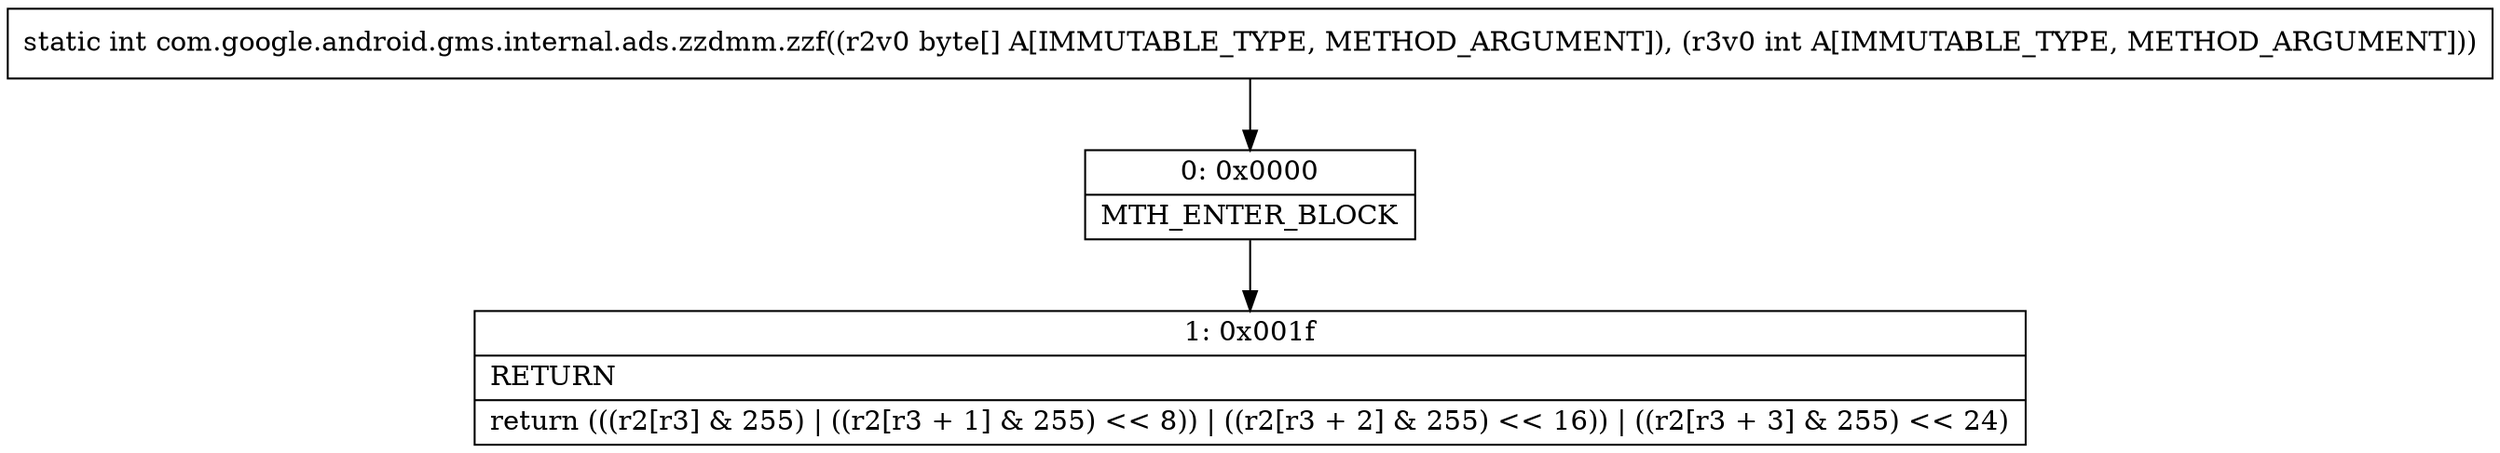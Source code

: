 digraph "CFG forcom.google.android.gms.internal.ads.zzdmm.zzf([BI)I" {
Node_0 [shape=record,label="{0\:\ 0x0000|MTH_ENTER_BLOCK\l}"];
Node_1 [shape=record,label="{1\:\ 0x001f|RETURN\l|return (((r2[r3] & 255) \| ((r2[r3 + 1] & 255) \<\< 8)) \| ((r2[r3 + 2] & 255) \<\< 16)) \| ((r2[r3 + 3] & 255) \<\< 24)\l}"];
MethodNode[shape=record,label="{static int com.google.android.gms.internal.ads.zzdmm.zzf((r2v0 byte[] A[IMMUTABLE_TYPE, METHOD_ARGUMENT]), (r3v0 int A[IMMUTABLE_TYPE, METHOD_ARGUMENT])) }"];
MethodNode -> Node_0;
Node_0 -> Node_1;
}

